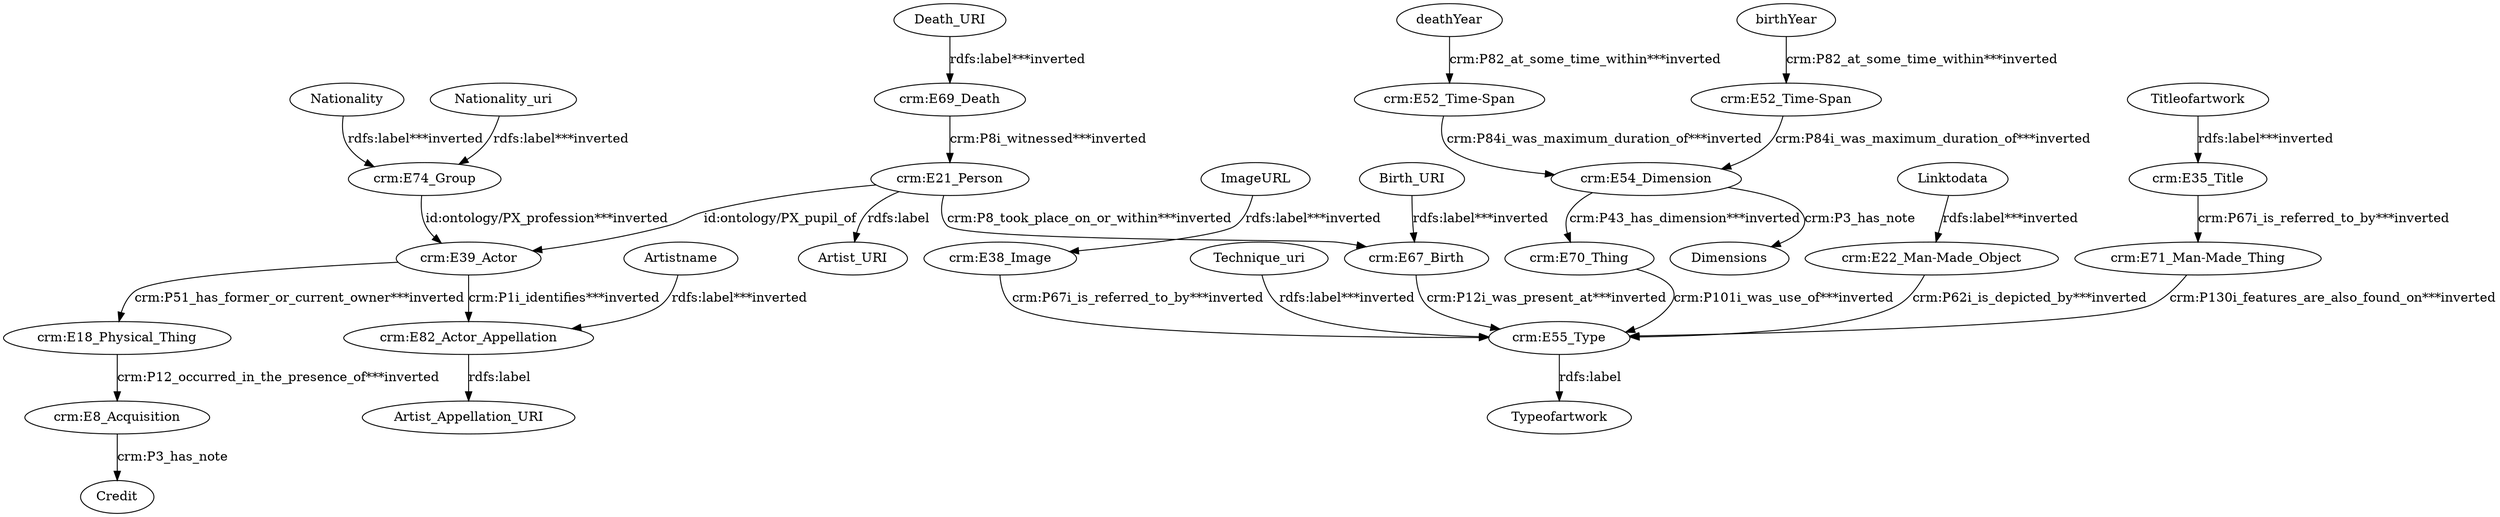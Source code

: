 digraph {
  Artistname [type=attribute_name,label=Artistname]
  "crm:E82_Actor_Appellation1" [type=class_uri,label="crm:E82_Actor_Appellation"]
  Birth_URI [type=attribute_name,label=Birth_URI]
  "crm:E67_Birth1" [type=class_uri,label="crm:E67_Birth"]
  Death_URI [type=attribute_name,label=Death_URI]
  "crm:E69_Death1" [type=class_uri,label="crm:E69_Death"]
  ImageURL [type=attribute_name,label=ImageURL]
  "crm:E38_Image1" [type=class_uri,label="crm:E38_Image"]
  Linktodata [type=attribute_name,label=Linktodata]
  "crm:E22_Man-Made_Object1" [type=class_uri,label="crm:E22_Man-Made_Object"]
  Nationality [type=attribute_name,label=Nationality]
  "crm:E74_Group1" [type=class_uri,label="crm:E74_Group"]
  Nationality_uri [type=attribute_name,label=Nationality_uri]
  Technique_uri [type=attribute_name,label=Technique_uri]
  "crm:E55_Type1" [type=class_uri,label="crm:E55_Type"]
  Titleofartwork [type=attribute_name,label=Titleofartwork]
  "crm:E35_Title1" [type=class_uri,label="crm:E35_Title"]
  birthYear [type=attribute_name,label=birthYear]
  "crm:E52_Time-Span1" [type=class_uri,label="crm:E52_Time-Span"]
  "crm:E18_Physical_Thing" [type=class_uri,label="crm:E18_Physical_Thing"]
  "crm:E8_Acquisition1" [type=class_uri,label="crm:E8_Acquisition"]
  "crm:E21_Person1" [type=class_uri,label="crm:E21_Person"]
  Artist_URI [type=attribute_name,label=Artist_URI]
  "crm:E39_Actor" [type=class_uri,label="crm:E39_Actor"]
  "crm:E71_Man-Made_Thing" [type=class_uri,label="crm:E71_Man-Made_Thing"]
  "crm:E54_Dimension1" [type=class_uri,label="crm:E54_Dimension"]
  "crm:E52_Time-Span2" [type=class_uri,label="crm:E52_Time-Span"]
  Dimensions [type=attribute_name,label=Dimensions]
  "crm:E70_Thing" [type=class_uri,label="crm:E70_Thing"]
  Typeofartwork [type=attribute_name,label=Typeofartwork]
  Artist_Appellation_URI [type=attribute_name,label=Artist_Appellation_URI]
  Credit [type=attribute_name,label=Credit]
  deathYear [type=attribute_name,label=deathYear]
  Artistname -> "crm:E82_Actor_Appellation1" [type=st_property_uri,label="rdfs:label***inverted",weight=1]
  Birth_URI -> "crm:E67_Birth1" [type=st_property_uri,label="rdfs:label***inverted",weight=1]
  Death_URI -> "crm:E69_Death1" [type=st_property_uri,label="rdfs:label***inverted",weight=1]
  ImageURL -> "crm:E38_Image1" [type=st_property_uri,label="rdfs:label***inverted",weight=1]
  Linktodata -> "crm:E22_Man-Made_Object1" [type=st_property_uri,label="rdfs:label***inverted",weight=1]
  Nationality -> "crm:E74_Group1" [type=st_property_uri,label="rdfs:label***inverted",weight=1]
  Nationality_uri -> "crm:E74_Group1" [type=st_property_uri,label="rdfs:label***inverted",weight=1]
  Technique_uri -> "crm:E55_Type1" [type=st_property_uri,label="rdfs:label***inverted",weight=1]
  Titleofartwork -> "crm:E35_Title1" [type=st_property_uri,label="rdfs:label***inverted",weight=1]
  birthYear -> "crm:E52_Time-Span1" [type=st_property_uri,label="crm:P82_at_some_time_within***inverted",weight=1]
  "crm:E18_Physical_Thing" -> "crm:E8_Acquisition1" [type=inherited,label="crm:P12_occurred_in_the_presence_of***inverted",weight=4]
  "crm:E21_Person1" -> Artist_URI [label="rdfs:label",type=st_property_uri]
  "crm:E21_Person1" -> "crm:E39_Actor" [label="id:ontology/PX_pupil_of",type=direct_property_uri,weight=1]
  "crm:E21_Person1" -> "crm:E67_Birth1" [type=inherited,label="crm:P8_took_place_on_or_within***inverted",weight=4]
  "crm:E22_Man-Made_Object1" -> "crm:E55_Type1" [type=inherited,label="crm:P62i_is_depicted_by***inverted",weight=4]
  "crm:E35_Title1" -> "crm:E71_Man-Made_Thing" [type=inherited,label="crm:P67i_is_referred_to_by***inverted",weight=4]
  "crm:E38_Image1" -> "crm:E55_Type1" [type=inherited,label="crm:P67i_is_referred_to_by***inverted",weight=4]
  "crm:E39_Actor" -> "crm:E18_Physical_Thing" [type=direct_property_uri,label="crm:P51_has_former_or_current_owner***inverted",weight=1]
  "crm:E39_Actor" -> "crm:E82_Actor_Appellation1" [type=inherited,label="crm:P1i_identifies***inverted",weight=4]
  "crm:E52_Time-Span1" -> "crm:E54_Dimension1" [type=direct_property_uri,label="crm:P84i_was_maximum_duration_of***inverted",weight=1]
  "crm:E52_Time-Span2" -> "crm:E54_Dimension1" [type=direct_property_uri,label="crm:P84i_was_maximum_duration_of***inverted",weight=1]
  "crm:E54_Dimension1" -> Dimensions [label="crm:P3_has_note",type=st_property_uri]
  "crm:E54_Dimension1" -> "crm:E70_Thing" [type=direct_property_uri,label="crm:P43_has_dimension***inverted",weight=1]
  "crm:E55_Type1" -> Typeofartwork [label="rdfs:label",type=st_property_uri]
  "crm:E67_Birth1" -> "crm:E55_Type1" [type=inherited,label="crm:P12i_was_present_at***inverted",weight=4]
  "crm:E69_Death1" -> "crm:E21_Person1" [type=inherited,label="crm:P8i_witnessed***inverted",weight=4]
  "crm:E70_Thing" -> "crm:E55_Type1" [type=direct_property_uri,label="crm:P101i_was_use_of***inverted",weight=1]
  "crm:E71_Man-Made_Thing" -> "crm:E55_Type1" [type=inherited,label="crm:P130i_features_are_also_found_on***inverted",weight=4]
  "crm:E74_Group1" -> "crm:E39_Actor" [type=direct_property_uri,label="id:ontology/PX_profession***inverted",weight=1]
  "crm:E82_Actor_Appellation1" -> Artist_Appellation_URI [label="rdfs:label",type=st_property_uri]
  "crm:E8_Acquisition1" -> Credit [label="crm:P3_has_note",type=st_property_uri]
  deathYear -> "crm:E52_Time-Span2" [type=st_property_uri,label="crm:P82_at_some_time_within***inverted",weight=1]
}
